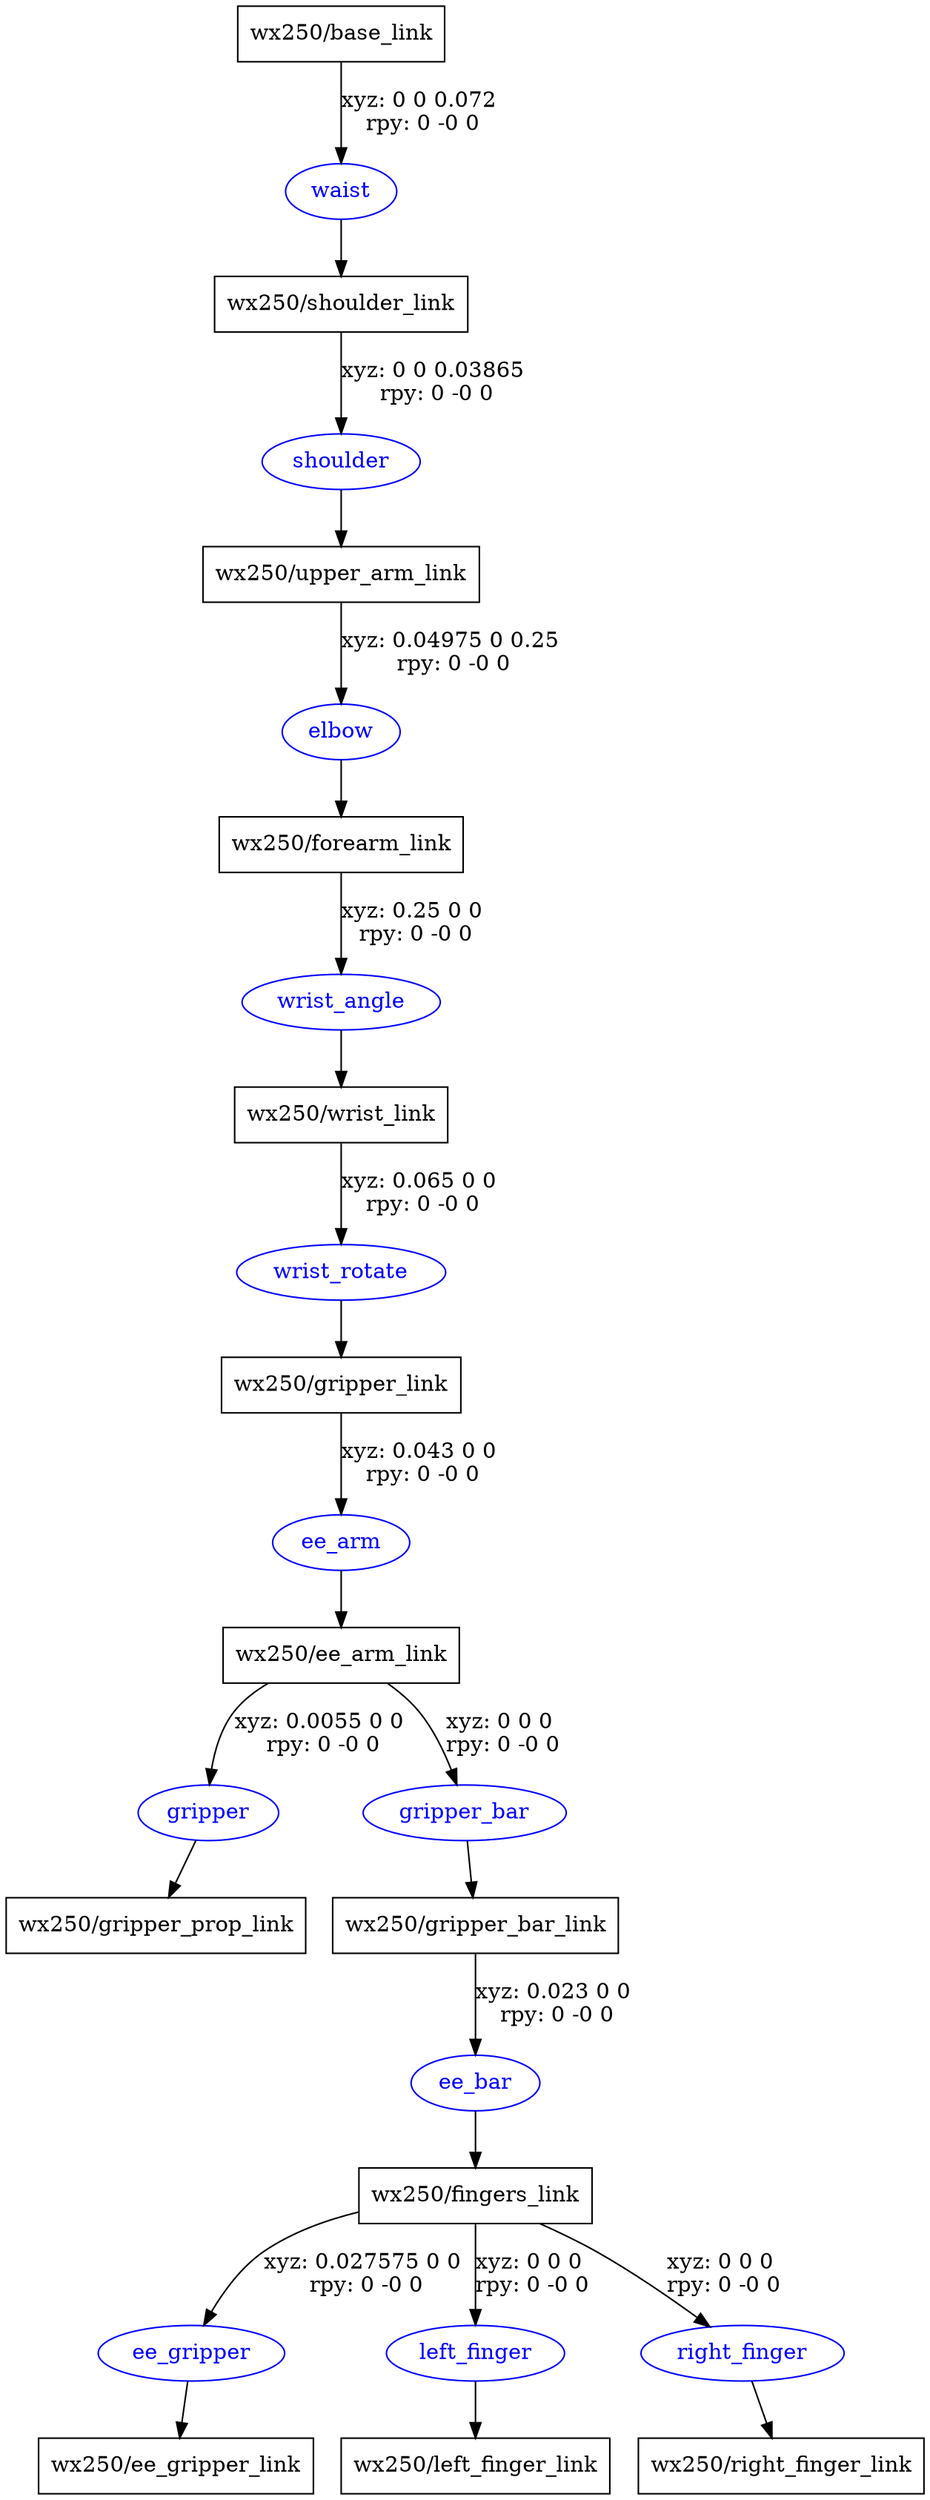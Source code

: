 digraph G {
node [shape=box];
"wx250/base_link" [label="wx250/base_link"];
"wx250/shoulder_link" [label="wx250/shoulder_link"];
"wx250/upper_arm_link" [label="wx250/upper_arm_link"];
"wx250/forearm_link" [label="wx250/forearm_link"];
"wx250/wrist_link" [label="wx250/wrist_link"];
"wx250/gripper_link" [label="wx250/gripper_link"];
"wx250/ee_arm_link" [label="wx250/ee_arm_link"];
"wx250/gripper_prop_link" [label="wx250/gripper_prop_link"];
"wx250/gripper_bar_link" [label="wx250/gripper_bar_link"];
"wx250/fingers_link" [label="wx250/fingers_link"];
"wx250/ee_gripper_link" [label="wx250/ee_gripper_link"];
"wx250/left_finger_link" [label="wx250/left_finger_link"];
"wx250/right_finger_link" [label="wx250/right_finger_link"];
node [shape=ellipse, color=blue, fontcolor=blue];
"wx250/base_link" -> "waist" [label="xyz: 0 0 0.072 \nrpy: 0 -0 0"]
"waist" -> "wx250/shoulder_link"
"wx250/shoulder_link" -> "shoulder" [label="xyz: 0 0 0.03865 \nrpy: 0 -0 0"]
"shoulder" -> "wx250/upper_arm_link"
"wx250/upper_arm_link" -> "elbow" [label="xyz: 0.04975 0 0.25 \nrpy: 0 -0 0"]
"elbow" -> "wx250/forearm_link"
"wx250/forearm_link" -> "wrist_angle" [label="xyz: 0.25 0 0 \nrpy: 0 -0 0"]
"wrist_angle" -> "wx250/wrist_link"
"wx250/wrist_link" -> "wrist_rotate" [label="xyz: 0.065 0 0 \nrpy: 0 -0 0"]
"wrist_rotate" -> "wx250/gripper_link"
"wx250/gripper_link" -> "ee_arm" [label="xyz: 0.043 0 0 \nrpy: 0 -0 0"]
"ee_arm" -> "wx250/ee_arm_link"
"wx250/ee_arm_link" -> "gripper" [label="xyz: 0.0055 0 0 \nrpy: 0 -0 0"]
"gripper" -> "wx250/gripper_prop_link"
"wx250/ee_arm_link" -> "gripper_bar" [label="xyz: 0 0 0 \nrpy: 0 -0 0"]
"gripper_bar" -> "wx250/gripper_bar_link"
"wx250/gripper_bar_link" -> "ee_bar" [label="xyz: 0.023 0 0 \nrpy: 0 -0 0"]
"ee_bar" -> "wx250/fingers_link"
"wx250/fingers_link" -> "ee_gripper" [label="xyz: 0.027575 0 0 \nrpy: 0 -0 0"]
"ee_gripper" -> "wx250/ee_gripper_link"
"wx250/fingers_link" -> "left_finger" [label="xyz: 0 0 0 \nrpy: 0 -0 0"]
"left_finger" -> "wx250/left_finger_link"
"wx250/fingers_link" -> "right_finger" [label="xyz: 0 0 0 \nrpy: 0 -0 0"]
"right_finger" -> "wx250/right_finger_link"
}
